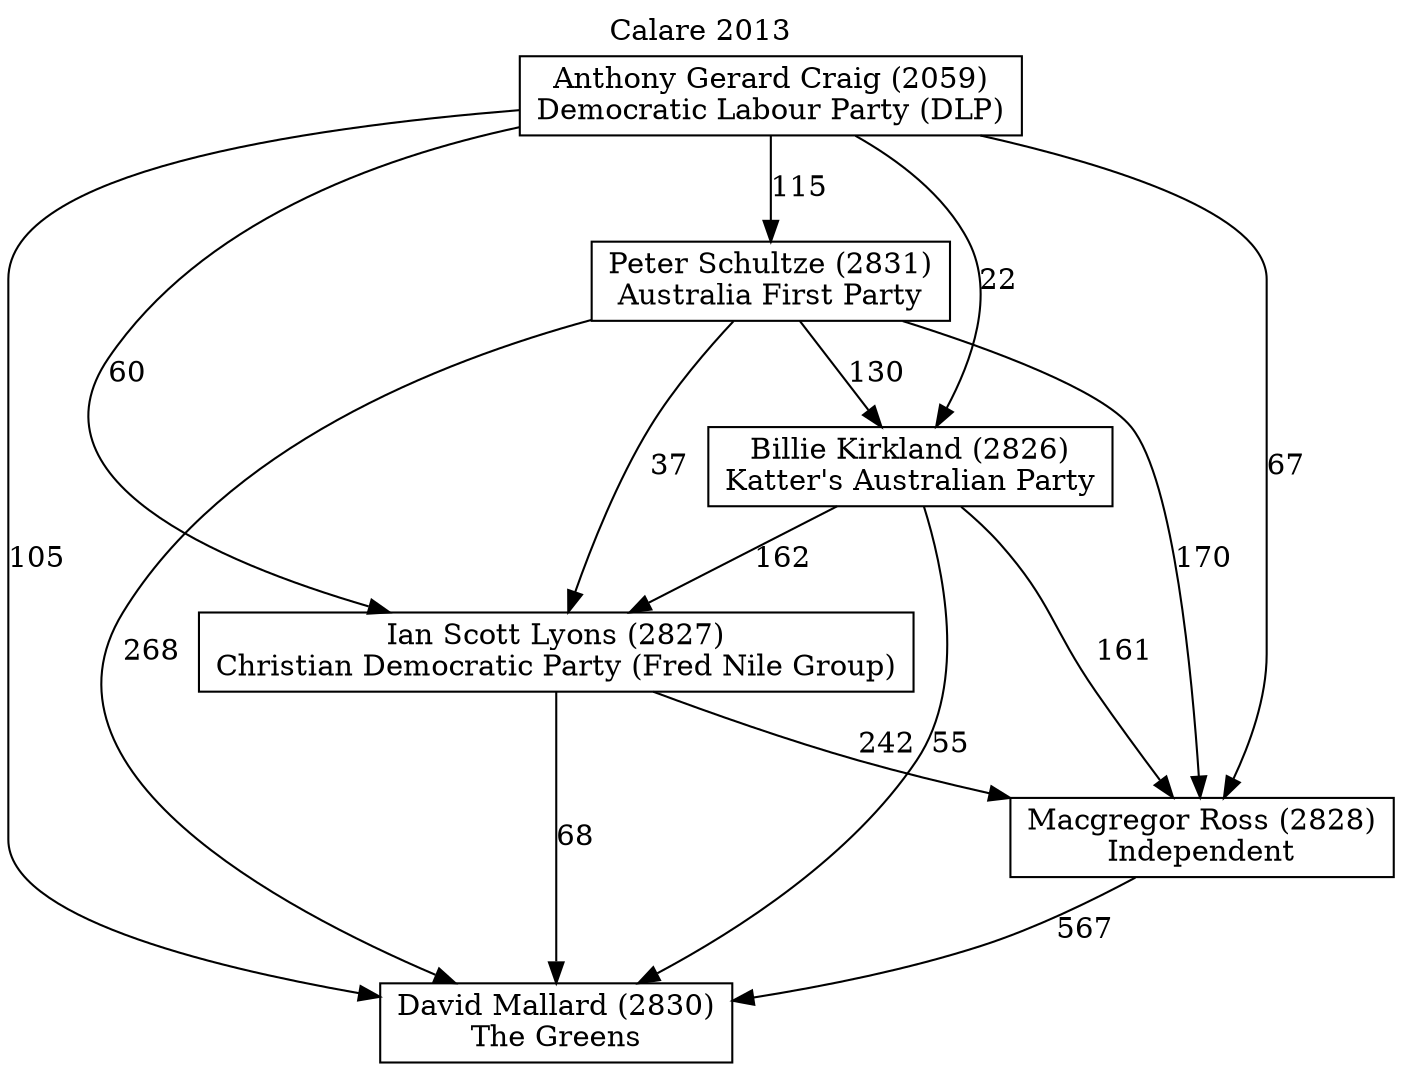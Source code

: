 // House preference flow
digraph "David Mallard (2830)_Calare_2013" {
	graph [label="Calare 2013" labelloc=t mclimit=10]
	node [shape=box]
	"Anthony Gerard Craig (2059)" [label="Anthony Gerard Craig (2059)
Democratic Labour Party (DLP)"]
	"Billie Kirkland (2826)" [label="Billie Kirkland (2826)
Katter's Australian Party"]
	"David Mallard (2830)" [label="David Mallard (2830)
The Greens"]
	"Ian Scott Lyons (2827)" [label="Ian Scott Lyons (2827)
Christian Democratic Party (Fred Nile Group)"]
	"Macgregor Ross (2828)" [label="Macgregor Ross (2828)
Independent"]
	"Peter Schultze (2831)" [label="Peter Schultze (2831)
Australia First Party"]
	"Anthony Gerard Craig (2059)" -> "Billie Kirkland (2826)" [label=22]
	"Anthony Gerard Craig (2059)" -> "David Mallard (2830)" [label=105]
	"Anthony Gerard Craig (2059)" -> "Ian Scott Lyons (2827)" [label=60]
	"Anthony Gerard Craig (2059)" -> "Macgregor Ross (2828)" [label=67]
	"Anthony Gerard Craig (2059)" -> "Peter Schultze (2831)" [label=115]
	"Billie Kirkland (2826)" -> "David Mallard (2830)" [label=55]
	"Billie Kirkland (2826)" -> "Ian Scott Lyons (2827)" [label=162]
	"Billie Kirkland (2826)" -> "Macgregor Ross (2828)" [label=161]
	"Ian Scott Lyons (2827)" -> "David Mallard (2830)" [label=68]
	"Ian Scott Lyons (2827)" -> "Macgregor Ross (2828)" [label=242]
	"Macgregor Ross (2828)" -> "David Mallard (2830)" [label=567]
	"Peter Schultze (2831)" -> "Billie Kirkland (2826)" [label=130]
	"Peter Schultze (2831)" -> "David Mallard (2830)" [label=268]
	"Peter Schultze (2831)" -> "Ian Scott Lyons (2827)" [label=37]
	"Peter Schultze (2831)" -> "Macgregor Ross (2828)" [label=170]
}
